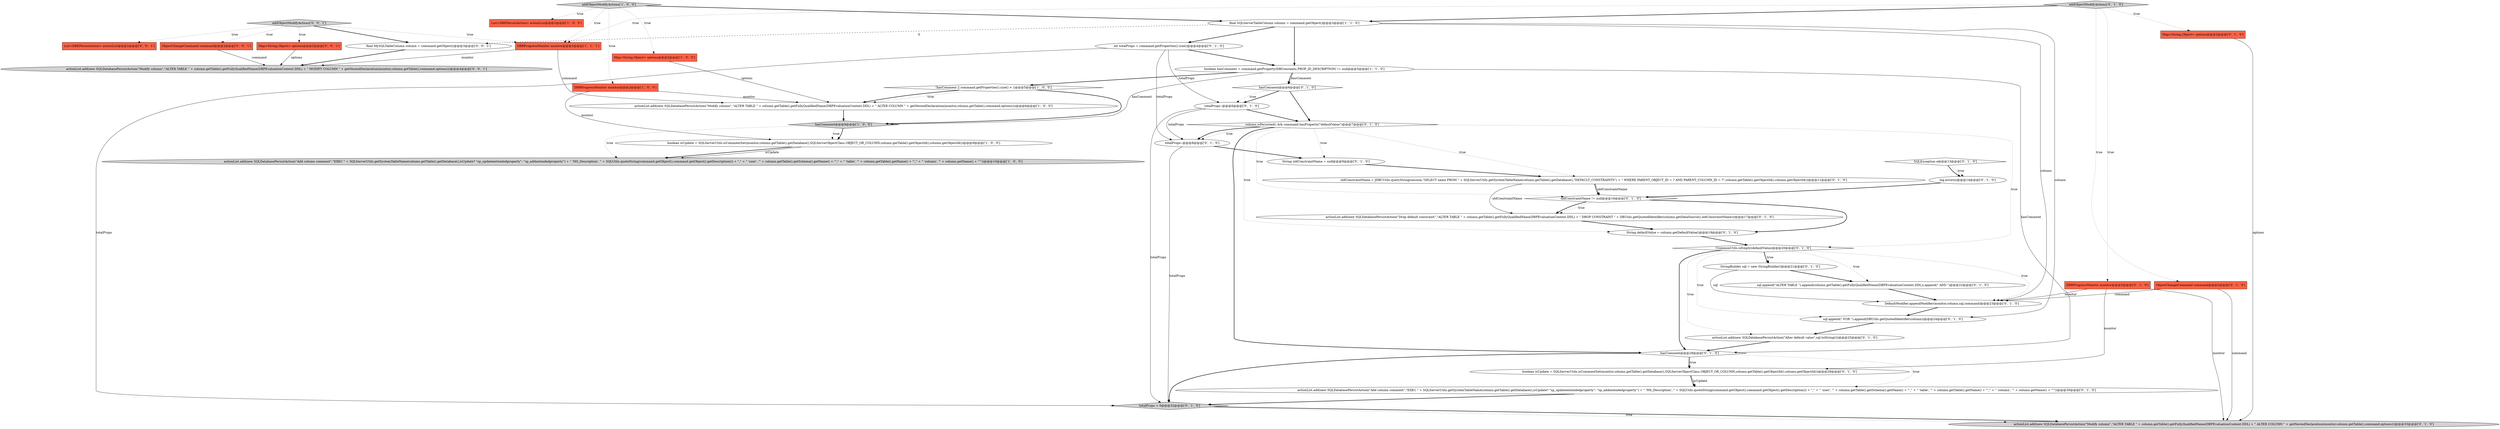 digraph {
39 [style = filled, label = "addObjectModifyActions['0', '0', '1']", fillcolor = lightgray, shape = diamond image = "AAA0AAABBB3BBB"];
12 [style = filled, label = "sql.append(\"ALTER TABLE \").append(column.getTable().getFullyQualifiedName(DBPEvaluationContext.DDL)).append(\" ADD \")@@@22@@@['0', '1', '0']", fillcolor = white, shape = ellipse image = "AAA1AAABBB2BBB"];
17 [style = filled, label = "sql.append(\" FOR \").append(DBUtils.getQuotedIdentifier(column))@@@24@@@['0', '1', '0']", fillcolor = white, shape = ellipse image = "AAA1AAABBB2BBB"];
33 [style = filled, label = "!CommonUtils.isEmpty(defaultValue)@@@20@@@['0', '1', '0']", fillcolor = white, shape = diamond image = "AAA1AAABBB2BBB"];
32 [style = filled, label = "DefaultModifier.appendModifier(monitor,column,sql,command)@@@23@@@['0', '1', '0']", fillcolor = white, shape = ellipse image = "AAA1AAABBB2BBB"];
0 [style = filled, label = "List<DBEPersistAction> actionList@@@2@@@['1', '0', '0']", fillcolor = tomato, shape = box image = "AAA0AAABBB1BBB"];
26 [style = filled, label = "actionList.add(new SQLDatabasePersistAction(\"Modify column\",\"ALTER TABLE \" + column.getTable().getFullyQualifiedName(DBPEvaluationContext.DDL) + \" ALTER COLUMN \" + getNestedDeclaration(monitor,column.getTable(),command,options)))@@@33@@@['0', '1', '0']", fillcolor = lightgray, shape = ellipse image = "AAA1AAABBB2BBB"];
11 [style = filled, label = "actionList.add(new SQLDatabasePersistAction(\"Modify column\",\"ALTER TABLE \" + column.getTable().getFullyQualifiedName(DBPEvaluationContext.DDL) + \" ALTER COLUMN \" + getNestedDeclaration(monitor,column.getTable(),command,options)))@@@6@@@['1', '0', '0']", fillcolor = white, shape = ellipse image = "AAA0AAABBB1BBB"];
23 [style = filled, label = "ObjectChangeCommand command@@@2@@@['0', '1', '0']", fillcolor = tomato, shape = box image = "AAA0AAABBB2BBB"];
38 [style = filled, label = "StringBuilder sql = new StringBuilder()@@@21@@@['0', '1', '0']", fillcolor = white, shape = ellipse image = "AAA1AAABBB2BBB"];
37 [style = filled, label = "column.isPersisted() && command.hasProperty(\"defaultValue\")@@@7@@@['0', '1', '0']", fillcolor = white, shape = diamond image = "AAA0AAABBB2BBB"];
34 [style = filled, label = "hasComment@@@28@@@['0', '1', '0']", fillcolor = white, shape = diamond image = "AAA0AAABBB2BBB"];
44 [style = filled, label = "actionList.add(new SQLDatabasePersistAction(\"Modify column\",\"ALTER TABLE \" + column.getTable().getFullyQualifiedName(DBPEvaluationContext.DDL) + \" MODIFY COLUMN \" + getNestedDeclaration(monitor,column.getTable(),command,options)))@@@4@@@['0', '0', '1']", fillcolor = lightgray, shape = ellipse image = "AAA0AAABBB3BBB"];
21 [style = filled, label = "actionList.add(new SQLDatabasePersistAction(\"Alter default value\",sql.toString()))@@@25@@@['0', '1', '0']", fillcolor = white, shape = ellipse image = "AAA1AAABBB2BBB"];
6 [style = filled, label = "DBRProgressMonitor monitor@@@2@@@['1', '0', '0']", fillcolor = tomato, shape = box image = "AAA0AAABBB1BBB"];
43 [style = filled, label = "final MySQLTableColumn column = command.getObject()@@@3@@@['0', '0', '1']", fillcolor = white, shape = ellipse image = "AAA0AAABBB3BBB"];
7 [style = filled, label = "DBRProgressMonitor monitor@@@2@@@['1', '1', '1']", fillcolor = tomato, shape = box image = "AAA0AAABBB1BBB"];
19 [style = filled, label = "actionList.add(new SQLDatabasePersistAction(\"Add column comment\",\"EXEC \" + SQLServerUtils.getSystemTableName(column.getTable().getDatabase(),isUpdate? \"sp_updateextendedproperty\": \"sp_addextendedproperty\") + \" 'MS_Description', \" + SQLUtils.quoteString(command.getObject(),command.getObject().getDescription()) + \",\" + \" 'user', '\" + column.getTable().getSchema().getName() + \"',\" + \" 'table', '\" + column.getTable().getName() + \"',\" + \" 'column', '\" + column.getName() + \"'\"))@@@30@@@['0', '1', '0']", fillcolor = white, shape = ellipse image = "AAA0AAABBB2BBB"];
15 [style = filled, label = "totalProps--@@@6@@@['0', '1', '0']", fillcolor = white, shape = ellipse image = "AAA0AAABBB2BBB"];
10 [style = filled, label = "actionList.add(new SQLDatabasePersistAction(\"Add column comment\",\"EXEC \" + SQLServerUtils.getSystemTableName(column.getTable().getDatabase(),isUpdate? \"sp_updateextendedproperty\": \"sp_addextendedproperty\") + \" 'MS_Description', \" + SQLUtils.quoteString(command.getObject(),command.getObject().getDescription()) + \",\" + \" 'user', '\" + column.getTable().getSchema().getName() + \"',\" + \" 'table', '\" + column.getTable().getName() + \"',\" + \" 'column', '\" + column.getName() + \"'\"))@@@10@@@['1', '0', '0']", fillcolor = lightgray, shape = ellipse image = "AAA0AAABBB1BBB"];
28 [style = filled, label = "DBRProgressMonitor monitor@@@2@@@['0', '1', '0']", fillcolor = tomato, shape = box image = "AAA0AAABBB2BBB"];
41 [style = filled, label = "ObjectChangeCommand command@@@2@@@['0', '0', '1']", fillcolor = tomato, shape = box image = "AAA0AAABBB3BBB"];
24 [style = filled, label = "oldConstraintName != null@@@16@@@['0', '1', '0']", fillcolor = white, shape = diamond image = "AAA1AAABBB2BBB"];
25 [style = filled, label = "boolean isUpdate = SQLServerUtils.isCommentSet(monitor,column.getTable().getDatabase(),SQLServerObjectClass.OBJECT_OR_COLUMN,column.getTable().getObjectId(),column.getObjectId())@@@29@@@['0', '1', '0']", fillcolor = white, shape = ellipse image = "AAA0AAABBB2BBB"];
40 [style = filled, label = "List<DBEPersistAction> actionList@@@2@@@['0', '0', '1']", fillcolor = tomato, shape = box image = "AAA0AAABBB3BBB"];
16 [style = filled, label = "SQLException e@@@13@@@['0', '1', '0']", fillcolor = white, shape = diamond image = "AAA1AAABBB2BBB"];
30 [style = filled, label = "oldConstraintName = JDBCUtils.queryString(session,\"SELECT name FROM \" + SQLServerUtils.getSystemTableName(column.getTable().getDatabase(),\"DEFAULT_CONSTRAINTS\") + \" WHERE PARENT_OBJECT_ID = ? AND PARENT_COLUMN_ID = ?\",column.getTable().getObjectId(),column.getObjectId())@@@11@@@['0', '1', '0']", fillcolor = white, shape = ellipse image = "AAA1AAABBB2BBB"];
27 [style = filled, label = "log.error(e)@@@14@@@['0', '1', '0']", fillcolor = white, shape = ellipse image = "AAA1AAABBB2BBB"];
20 [style = filled, label = "totalProps--@@@8@@@['0', '1', '0']", fillcolor = white, shape = ellipse image = "AAA1AAABBB2BBB"];
18 [style = filled, label = "Map<String,Object> options@@@2@@@['0', '1', '0']", fillcolor = tomato, shape = box image = "AAA0AAABBB2BBB"];
3 [style = filled, label = "addObjectModifyActions['1', '0', '0']", fillcolor = lightgray, shape = diamond image = "AAA0AAABBB1BBB"];
4 [style = filled, label = "boolean hasComment = command.getProperty(DBConstants.PROP_ID_DESCRIPTION) != null@@@5@@@['1', '1', '0']", fillcolor = white, shape = ellipse image = "AAA0AAABBB1BBB"];
14 [style = filled, label = "actionList.add(new SQLDatabasePersistAction(\"Drop default constraint\",\"ALTER TABLE \" + column.getTable().getFullyQualifiedName(DBPEvaluationContext.DDL) + \" DROP CONSTRAINT \" + DBUtils.getQuotedIdentifier(column.getDataSource(),oldConstraintName)))@@@17@@@['0', '1', '0']", fillcolor = white, shape = ellipse image = "AAA1AAABBB2BBB"];
5 [style = filled, label = "!hasComment || command.getProperties().size() > 1@@@5@@@['1', '0', '0']", fillcolor = white, shape = diamond image = "AAA0AAABBB1BBB"];
35 [style = filled, label = "hasComment@@@6@@@['0', '1', '0']", fillcolor = white, shape = diamond image = "AAA0AAABBB2BBB"];
2 [style = filled, label = "final SQLServerTableColumn column = command.getObject()@@@3@@@['1', '1', '0']", fillcolor = white, shape = ellipse image = "AAA0AAABBB1BBB"];
31 [style = filled, label = "totalProps > 0@@@32@@@['0', '1', '0']", fillcolor = lightgray, shape = diamond image = "AAA1AAABBB2BBB"];
8 [style = filled, label = "hasComment@@@8@@@['1', '0', '0']", fillcolor = lightgray, shape = diamond image = "AAA0AAABBB1BBB"];
42 [style = filled, label = "Map<String,Object> options@@@2@@@['0', '0', '1']", fillcolor = tomato, shape = box image = "AAA0AAABBB3BBB"];
13 [style = filled, label = "addObjectModifyActions['0', '1', '0']", fillcolor = lightgray, shape = diamond image = "AAA0AAABBB2BBB"];
36 [style = filled, label = "String defaultValue = column.getDefaultValue()@@@19@@@['0', '1', '0']", fillcolor = white, shape = ellipse image = "AAA1AAABBB2BBB"];
1 [style = filled, label = "Map<String,Object> options@@@2@@@['1', '0', '0']", fillcolor = tomato, shape = box image = "AAA0AAABBB1BBB"];
29 [style = filled, label = "int totalProps = command.getProperties().size()@@@4@@@['0', '1', '0']", fillcolor = white, shape = ellipse image = "AAA1AAABBB2BBB"];
9 [style = filled, label = "boolean isUpdate = SQLServerUtils.isCommentSet(monitor,column.getTable().getDatabase(),SQLServerObjectClass.OBJECT_OR_COLUMN,column.getTable().getObjectId(),column.getObjectId())@@@9@@@['1', '0', '0']", fillcolor = white, shape = ellipse image = "AAA0AAABBB1BBB"];
22 [style = filled, label = "String oldConstraintName = null@@@9@@@['0', '1', '0']", fillcolor = white, shape = ellipse image = "AAA1AAABBB2BBB"];
30->24 [style = solid, label="oldConstraintName"];
2->4 [style = bold, label=""];
17->21 [style = bold, label=""];
3->1 [style = dotted, label="true"];
33->32 [style = dotted, label="true"];
25->19 [style = bold, label=""];
33->34 [style = bold, label=""];
34->19 [style = dotted, label="true"];
28->26 [style = solid, label="monitor"];
23->26 [style = solid, label="command"];
12->32 [style = bold, label=""];
2->29 [style = bold, label=""];
2->32 [style = solid, label="column"];
33->17 [style = dotted, label="true"];
37->20 [style = dotted, label="true"];
35->37 [style = bold, label=""];
3->6 [style = dotted, label="true"];
34->25 [style = bold, label=""];
24->14 [style = bold, label=""];
43->44 [style = bold, label=""];
22->30 [style = bold, label=""];
34->25 [style = dotted, label="true"];
5->11 [style = dotted, label="true"];
37->20 [style = bold, label=""];
33->38 [style = dotted, label="true"];
1->11 [style = solid, label="options"];
23->32 [style = solid, label="command"];
39->40 [style = dotted, label="true"];
41->44 [style = solid, label="command"];
6->9 [style = solid, label="monitor"];
31->26 [style = bold, label=""];
37->34 [style = bold, label=""];
20->31 [style = solid, label="totalProps"];
18->26 [style = solid, label="options"];
28->32 [style = solid, label="monitor"];
31->26 [style = dotted, label="true"];
37->30 [style = dotted, label="true"];
35->15 [style = bold, label=""];
25->19 [style = solid, label="isUpdate"];
21->34 [style = bold, label=""];
3->7 [style = dotted, label="true"];
33->12 [style = dotted, label="true"];
39->7 [style = dotted, label="true"];
37->24 [style = dotted, label="true"];
42->44 [style = solid, label="options"];
37->36 [style = dotted, label="true"];
7->44 [style = solid, label="monitor"];
14->36 [style = bold, label=""];
9->10 [style = bold, label=""];
28->25 [style = solid, label="monitor"];
15->20 [style = solid, label="totalProps"];
8->10 [style = dotted, label="true"];
30->14 [style = solid, label="oldConstraintName"];
5->8 [style = bold, label=""];
29->31 [style = solid, label="totalProps"];
24->14 [style = dotted, label="true"];
3->2 [style = bold, label=""];
4->35 [style = bold, label=""];
39->42 [style = dotted, label="true"];
20->22 [style = bold, label=""];
39->43 [style = bold, label=""];
13->28 [style = dotted, label="true"];
13->23 [style = dotted, label="true"];
16->27 [style = dotted, label="true"];
4->8 [style = solid, label="hasComment"];
13->18 [style = dotted, label="true"];
11->8 [style = bold, label=""];
34->31 [style = bold, label=""];
6->11 [style = solid, label="monitor"];
16->27 [style = bold, label=""];
37->33 [style = dotted, label="true"];
33->38 [style = bold, label=""];
36->33 [style = bold, label=""];
38->32 [style = solid, label="sql"];
29->15 [style = solid, label="totalProps"];
8->9 [style = bold, label=""];
39->41 [style = dotted, label="true"];
29->20 [style = solid, label="totalProps"];
15->37 [style = bold, label=""];
24->36 [style = bold, label=""];
35->15 [style = dotted, label="true"];
15->31 [style = solid, label="totalProps"];
4->5 [style = bold, label=""];
29->4 [style = bold, label=""];
38->12 [style = bold, label=""];
9->10 [style = solid, label="isUpdate"];
33->21 [style = dotted, label="true"];
3->0 [style = dotted, label="true"];
2->43 [style = dashed, label="0"];
27->24 [style = bold, label=""];
7->11 [style = solid, label="command"];
37->22 [style = dotted, label="true"];
2->17 [style = solid, label="column"];
4->34 [style = solid, label="hasComment"];
5->11 [style = bold, label=""];
32->17 [style = bold, label=""];
19->31 [style = bold, label=""];
4->35 [style = solid, label="hasComment"];
13->2 [style = bold, label=""];
13->7 [style = dotted, label="true"];
30->24 [style = bold, label=""];
8->9 [style = dotted, label="true"];
}
